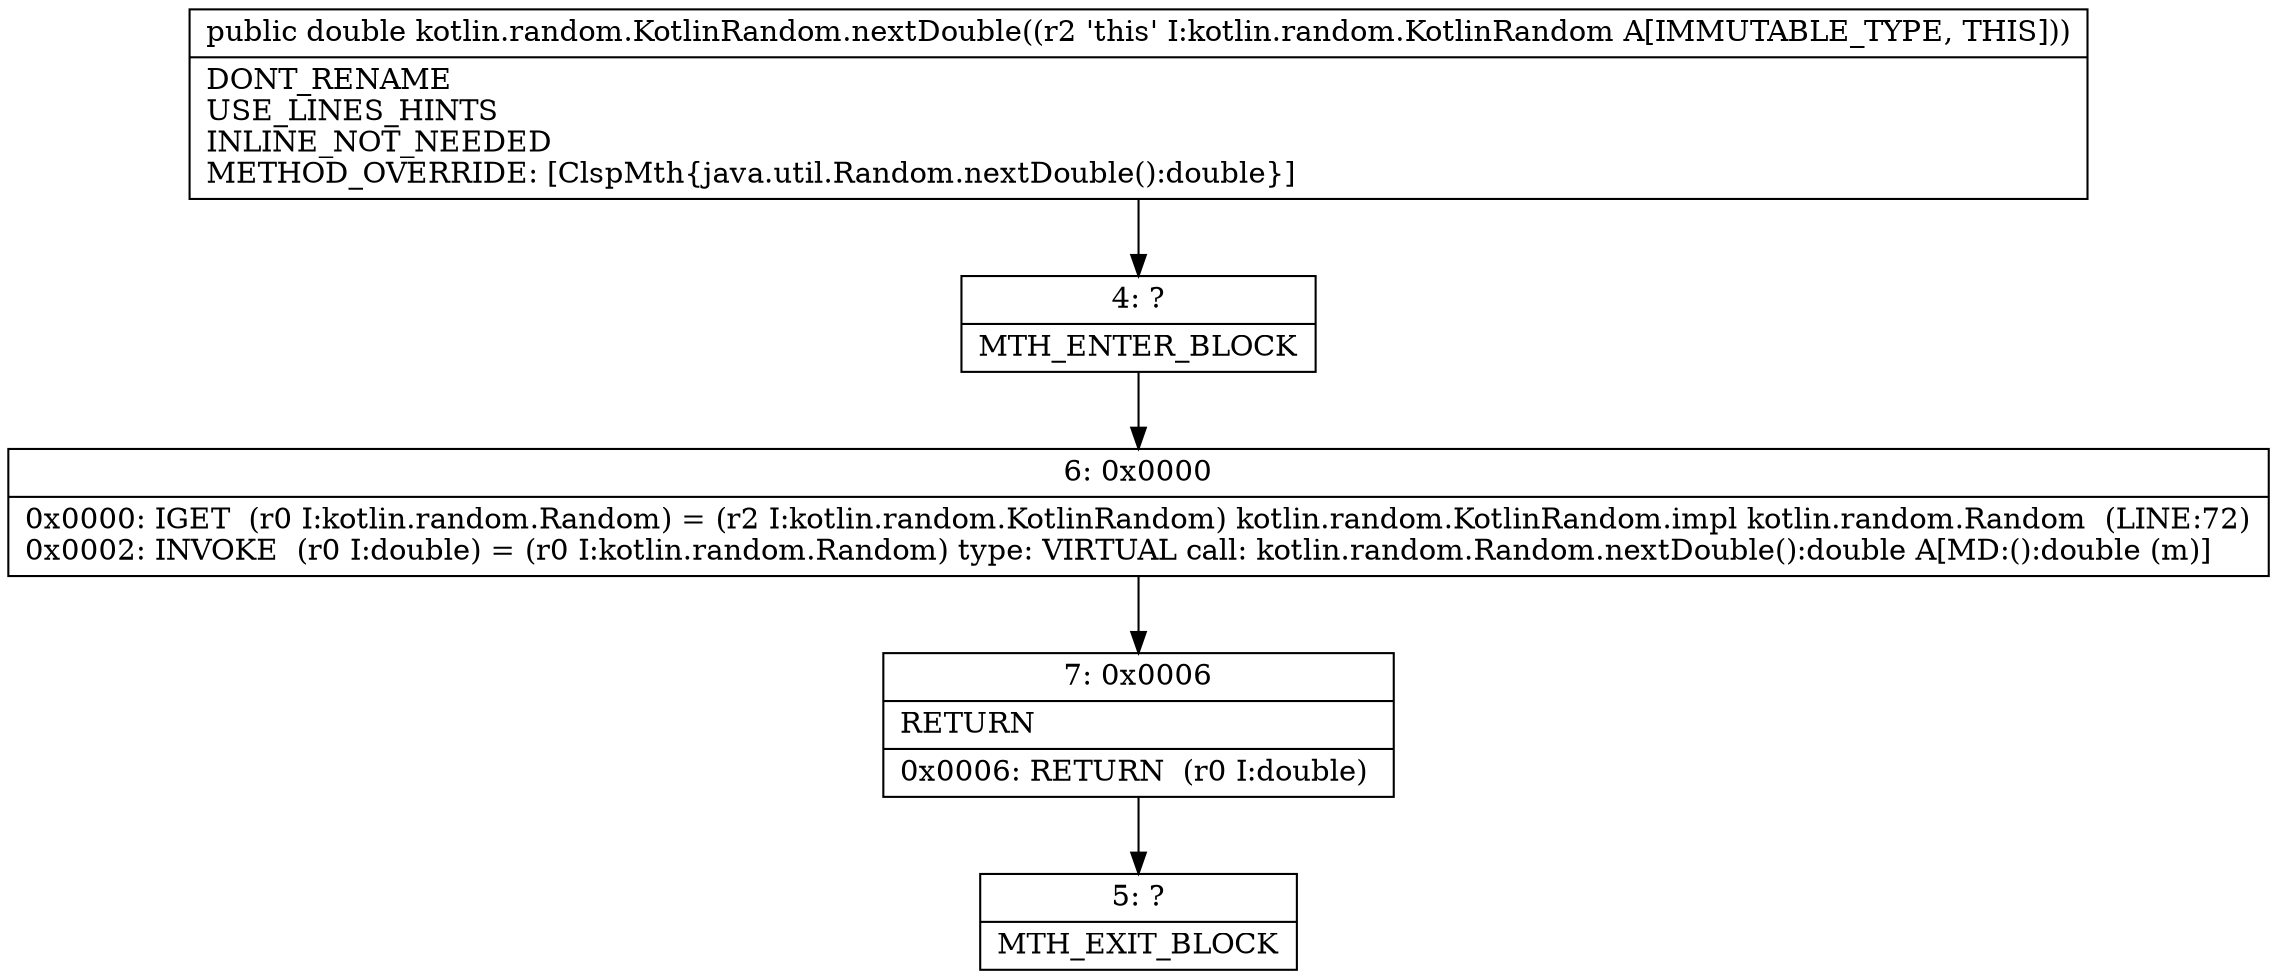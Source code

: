 digraph "CFG forkotlin.random.KotlinRandom.nextDouble()D" {
Node_4 [shape=record,label="{4\:\ ?|MTH_ENTER_BLOCK\l}"];
Node_6 [shape=record,label="{6\:\ 0x0000|0x0000: IGET  (r0 I:kotlin.random.Random) = (r2 I:kotlin.random.KotlinRandom) kotlin.random.KotlinRandom.impl kotlin.random.Random  (LINE:72)\l0x0002: INVOKE  (r0 I:double) = (r0 I:kotlin.random.Random) type: VIRTUAL call: kotlin.random.Random.nextDouble():double A[MD:():double (m)]\l}"];
Node_7 [shape=record,label="{7\:\ 0x0006|RETURN\l|0x0006: RETURN  (r0 I:double) \l}"];
Node_5 [shape=record,label="{5\:\ ?|MTH_EXIT_BLOCK\l}"];
MethodNode[shape=record,label="{public double kotlin.random.KotlinRandom.nextDouble((r2 'this' I:kotlin.random.KotlinRandom A[IMMUTABLE_TYPE, THIS]))  | DONT_RENAME\lUSE_LINES_HINTS\lINLINE_NOT_NEEDED\lMETHOD_OVERRIDE: [ClspMth\{java.util.Random.nextDouble():double\}]\l}"];
MethodNode -> Node_4;Node_4 -> Node_6;
Node_6 -> Node_7;
Node_7 -> Node_5;
}

